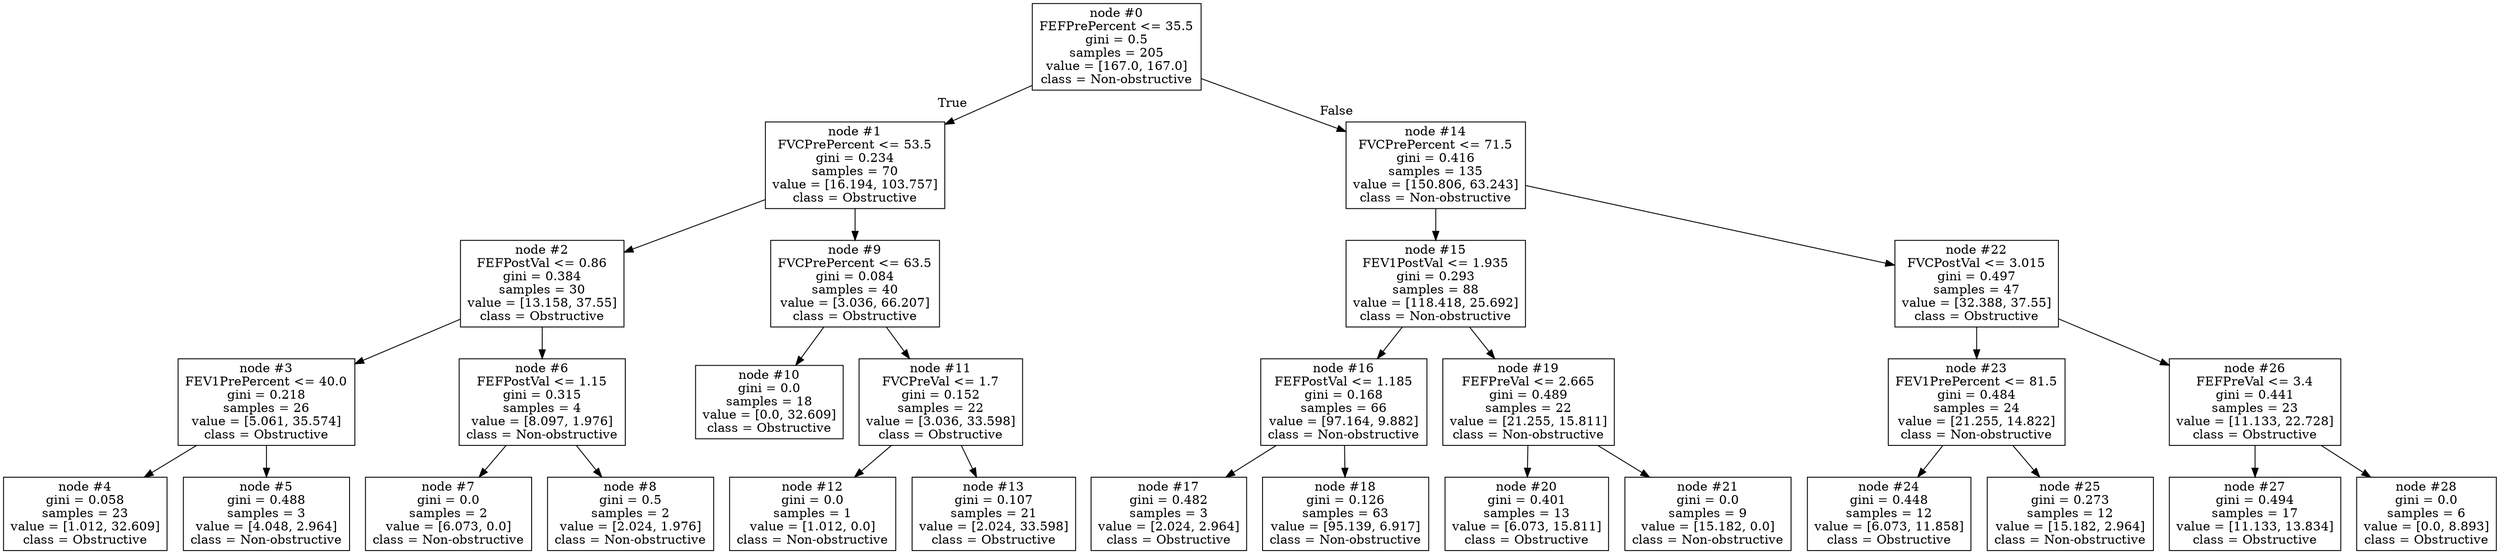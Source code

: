 digraph Tree {
node [shape=box] ;
0 [label="node #0\nFEFPrePercent <= 35.5\ngini = 0.5\nsamples = 205\nvalue = [167.0, 167.0]\nclass = Non-obstructive"] ;
1 [label="node #1\nFVCPrePercent <= 53.5\ngini = 0.234\nsamples = 70\nvalue = [16.194, 103.757]\nclass = Obstructive"] ;
0 -> 1 [labeldistance=2.5, labelangle=45, headlabel="True"] ;
2 [label="node #2\nFEFPostVal <= 0.86\ngini = 0.384\nsamples = 30\nvalue = [13.158, 37.55]\nclass = Obstructive"] ;
1 -> 2 ;
3 [label="node #3\nFEV1PrePercent <= 40.0\ngini = 0.218\nsamples = 26\nvalue = [5.061, 35.574]\nclass = Obstructive"] ;
2 -> 3 ;
4 [label="node #4\ngini = 0.058\nsamples = 23\nvalue = [1.012, 32.609]\nclass = Obstructive"] ;
3 -> 4 ;
5 [label="node #5\ngini = 0.488\nsamples = 3\nvalue = [4.048, 2.964]\nclass = Non-obstructive"] ;
3 -> 5 ;
6 [label="node #6\nFEFPostVal <= 1.15\ngini = 0.315\nsamples = 4\nvalue = [8.097, 1.976]\nclass = Non-obstructive"] ;
2 -> 6 ;
7 [label="node #7\ngini = 0.0\nsamples = 2\nvalue = [6.073, 0.0]\nclass = Non-obstructive"] ;
6 -> 7 ;
8 [label="node #8\ngini = 0.5\nsamples = 2\nvalue = [2.024, 1.976]\nclass = Non-obstructive"] ;
6 -> 8 ;
9 [label="node #9\nFVCPrePercent <= 63.5\ngini = 0.084\nsamples = 40\nvalue = [3.036, 66.207]\nclass = Obstructive"] ;
1 -> 9 ;
10 [label="node #10\ngini = 0.0\nsamples = 18\nvalue = [0.0, 32.609]\nclass = Obstructive"] ;
9 -> 10 ;
11 [label="node #11\nFVCPreVal <= 1.7\ngini = 0.152\nsamples = 22\nvalue = [3.036, 33.598]\nclass = Obstructive"] ;
9 -> 11 ;
12 [label="node #12\ngini = 0.0\nsamples = 1\nvalue = [1.012, 0.0]\nclass = Non-obstructive"] ;
11 -> 12 ;
13 [label="node #13\ngini = 0.107\nsamples = 21\nvalue = [2.024, 33.598]\nclass = Obstructive"] ;
11 -> 13 ;
14 [label="node #14\nFVCPrePercent <= 71.5\ngini = 0.416\nsamples = 135\nvalue = [150.806, 63.243]\nclass = Non-obstructive"] ;
0 -> 14 [labeldistance=2.5, labelangle=-45, headlabel="False"] ;
15 [label="node #15\nFEV1PostVal <= 1.935\ngini = 0.293\nsamples = 88\nvalue = [118.418, 25.692]\nclass = Non-obstructive"] ;
14 -> 15 ;
16 [label="node #16\nFEFPostVal <= 1.185\ngini = 0.168\nsamples = 66\nvalue = [97.164, 9.882]\nclass = Non-obstructive"] ;
15 -> 16 ;
17 [label="node #17\ngini = 0.482\nsamples = 3\nvalue = [2.024, 2.964]\nclass = Obstructive"] ;
16 -> 17 ;
18 [label="node #18\ngini = 0.126\nsamples = 63\nvalue = [95.139, 6.917]\nclass = Non-obstructive"] ;
16 -> 18 ;
19 [label="node #19\nFEFPreVal <= 2.665\ngini = 0.489\nsamples = 22\nvalue = [21.255, 15.811]\nclass = Non-obstructive"] ;
15 -> 19 ;
20 [label="node #20\ngini = 0.401\nsamples = 13\nvalue = [6.073, 15.811]\nclass = Obstructive"] ;
19 -> 20 ;
21 [label="node #21\ngini = 0.0\nsamples = 9\nvalue = [15.182, 0.0]\nclass = Non-obstructive"] ;
19 -> 21 ;
22 [label="node #22\nFVCPostVal <= 3.015\ngini = 0.497\nsamples = 47\nvalue = [32.388, 37.55]\nclass = Obstructive"] ;
14 -> 22 ;
23 [label="node #23\nFEV1PrePercent <= 81.5\ngini = 0.484\nsamples = 24\nvalue = [21.255, 14.822]\nclass = Non-obstructive"] ;
22 -> 23 ;
24 [label="node #24\ngini = 0.448\nsamples = 12\nvalue = [6.073, 11.858]\nclass = Obstructive"] ;
23 -> 24 ;
25 [label="node #25\ngini = 0.273\nsamples = 12\nvalue = [15.182, 2.964]\nclass = Non-obstructive"] ;
23 -> 25 ;
26 [label="node #26\nFEFPreVal <= 3.4\ngini = 0.441\nsamples = 23\nvalue = [11.133, 22.728]\nclass = Obstructive"] ;
22 -> 26 ;
27 [label="node #27\ngini = 0.494\nsamples = 17\nvalue = [11.133, 13.834]\nclass = Obstructive"] ;
26 -> 27 ;
28 [label="node #28\ngini = 0.0\nsamples = 6\nvalue = [0.0, 8.893]\nclass = Obstructive"] ;
26 -> 28 ;
}